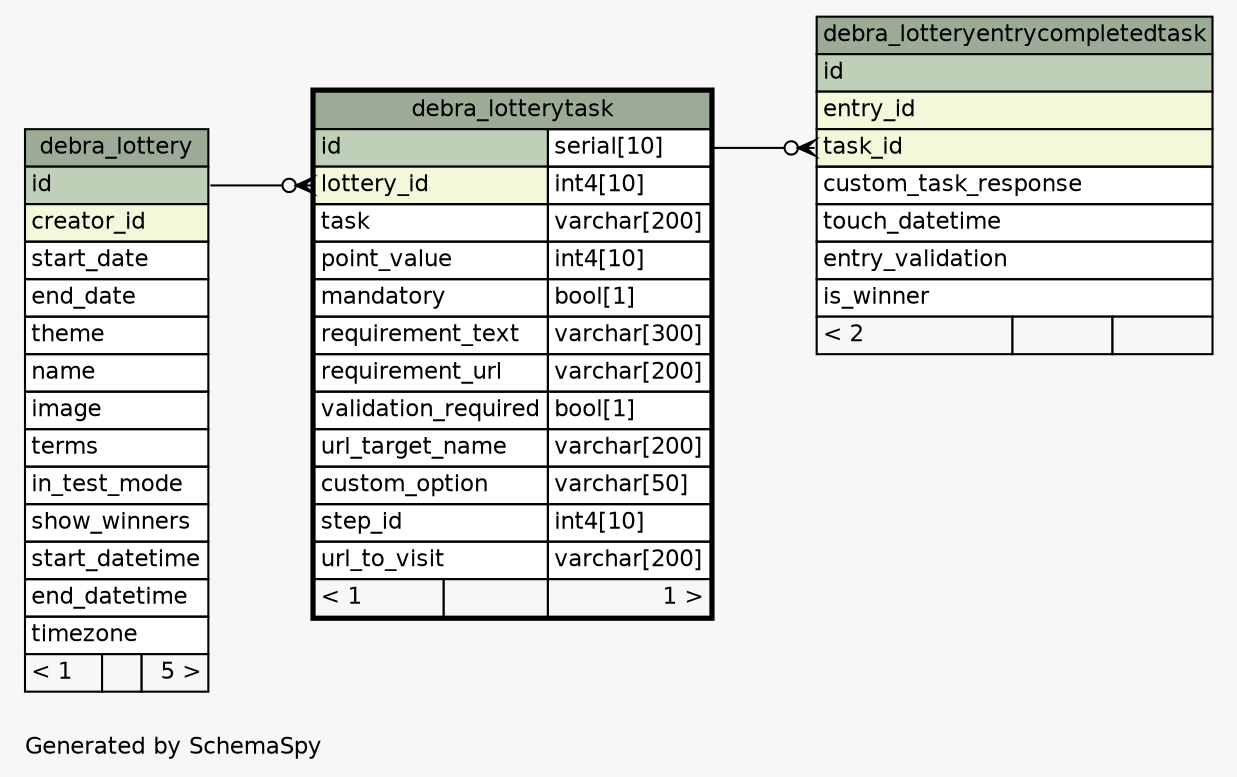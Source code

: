 // dot 2.36.0 on Linux 3.17.0-rc4-a1
// SchemaSpy rev 590
digraph "oneDegreeRelationshipsDiagram" {
  graph [
    rankdir="RL"
    bgcolor="#f7f7f7"
    label="\nGenerated by SchemaSpy"
    labeljust="l"
    nodesep="0.18"
    ranksep="0.46"
    fontname="Helvetica"
    fontsize="11"
  ];
  node [
    fontname="Helvetica"
    fontsize="11"
    shape="plaintext"
  ];
  edge [
    arrowsize="0.8"
  ];
  "debra_lotteryentrycompletedtask":"task_id":w -> "debra_lotterytask":"id.type":e [arrowhead=none dir=back arrowtail=crowodot];
  "debra_lotterytask":"lottery_id":w -> "debra_lottery":"id":e [arrowhead=none dir=back arrowtail=crowodot];
  "debra_lottery" [
    label=<
    <TABLE BORDER="0" CELLBORDER="1" CELLSPACING="0" BGCOLOR="#ffffff">
      <TR><TD COLSPAN="3" BGCOLOR="#9bab96" ALIGN="CENTER">debra_lottery</TD></TR>
      <TR><TD PORT="id" COLSPAN="3" BGCOLOR="#bed1b8" ALIGN="LEFT">id</TD></TR>
      <TR><TD PORT="creator_id" COLSPAN="3" BGCOLOR="#f4f7da" ALIGN="LEFT">creator_id</TD></TR>
      <TR><TD PORT="start_date" COLSPAN="3" ALIGN="LEFT">start_date</TD></TR>
      <TR><TD PORT="end_date" COLSPAN="3" ALIGN="LEFT">end_date</TD></TR>
      <TR><TD PORT="theme" COLSPAN="3" ALIGN="LEFT">theme</TD></TR>
      <TR><TD PORT="name" COLSPAN="3" ALIGN="LEFT">name</TD></TR>
      <TR><TD PORT="image" COLSPAN="3" ALIGN="LEFT">image</TD></TR>
      <TR><TD PORT="terms" COLSPAN="3" ALIGN="LEFT">terms</TD></TR>
      <TR><TD PORT="in_test_mode" COLSPAN="3" ALIGN="LEFT">in_test_mode</TD></TR>
      <TR><TD PORT="show_winners" COLSPAN="3" ALIGN="LEFT">show_winners</TD></TR>
      <TR><TD PORT="start_datetime" COLSPAN="3" ALIGN="LEFT">start_datetime</TD></TR>
      <TR><TD PORT="end_datetime" COLSPAN="3" ALIGN="LEFT">end_datetime</TD></TR>
      <TR><TD PORT="timezone" COLSPAN="3" ALIGN="LEFT">timezone</TD></TR>
      <TR><TD ALIGN="LEFT" BGCOLOR="#f7f7f7">&lt; 1</TD><TD ALIGN="RIGHT" BGCOLOR="#f7f7f7">  </TD><TD ALIGN="RIGHT" BGCOLOR="#f7f7f7">5 &gt;</TD></TR>
    </TABLE>>
    URL="debra_lottery.html"
    tooltip="debra_lottery"
  ];
  "debra_lotteryentrycompletedtask" [
    label=<
    <TABLE BORDER="0" CELLBORDER="1" CELLSPACING="0" BGCOLOR="#ffffff">
      <TR><TD COLSPAN="3" BGCOLOR="#9bab96" ALIGN="CENTER">debra_lotteryentrycompletedtask</TD></TR>
      <TR><TD PORT="id" COLSPAN="3" BGCOLOR="#bed1b8" ALIGN="LEFT">id</TD></TR>
      <TR><TD PORT="entry_id" COLSPAN="3" BGCOLOR="#f4f7da" ALIGN="LEFT">entry_id</TD></TR>
      <TR><TD PORT="task_id" COLSPAN="3" BGCOLOR="#f4f7da" ALIGN="LEFT">task_id</TD></TR>
      <TR><TD PORT="custom_task_response" COLSPAN="3" ALIGN="LEFT">custom_task_response</TD></TR>
      <TR><TD PORT="touch_datetime" COLSPAN="3" ALIGN="LEFT">touch_datetime</TD></TR>
      <TR><TD PORT="entry_validation" COLSPAN="3" ALIGN="LEFT">entry_validation</TD></TR>
      <TR><TD PORT="is_winner" COLSPAN="3" ALIGN="LEFT">is_winner</TD></TR>
      <TR><TD ALIGN="LEFT" BGCOLOR="#f7f7f7">&lt; 2</TD><TD ALIGN="RIGHT" BGCOLOR="#f7f7f7">  </TD><TD ALIGN="RIGHT" BGCOLOR="#f7f7f7">  </TD></TR>
    </TABLE>>
    URL="debra_lotteryentrycompletedtask.html"
    tooltip="debra_lotteryentrycompletedtask"
  ];
  "debra_lotterytask" [
    label=<
    <TABLE BORDER="2" CELLBORDER="1" CELLSPACING="0" BGCOLOR="#ffffff">
      <TR><TD COLSPAN="3" BGCOLOR="#9bab96" ALIGN="CENTER">debra_lotterytask</TD></TR>
      <TR><TD PORT="id" COLSPAN="2" BGCOLOR="#bed1b8" ALIGN="LEFT">id</TD><TD PORT="id.type" ALIGN="LEFT">serial[10]</TD></TR>
      <TR><TD PORT="lottery_id" COLSPAN="2" BGCOLOR="#f4f7da" ALIGN="LEFT">lottery_id</TD><TD PORT="lottery_id.type" ALIGN="LEFT">int4[10]</TD></TR>
      <TR><TD PORT="task" COLSPAN="2" ALIGN="LEFT">task</TD><TD PORT="task.type" ALIGN="LEFT">varchar[200]</TD></TR>
      <TR><TD PORT="point_value" COLSPAN="2" ALIGN="LEFT">point_value</TD><TD PORT="point_value.type" ALIGN="LEFT">int4[10]</TD></TR>
      <TR><TD PORT="mandatory" COLSPAN="2" ALIGN="LEFT">mandatory</TD><TD PORT="mandatory.type" ALIGN="LEFT">bool[1]</TD></TR>
      <TR><TD PORT="requirement_text" COLSPAN="2" ALIGN="LEFT">requirement_text</TD><TD PORT="requirement_text.type" ALIGN="LEFT">varchar[300]</TD></TR>
      <TR><TD PORT="requirement_url" COLSPAN="2" ALIGN="LEFT">requirement_url</TD><TD PORT="requirement_url.type" ALIGN="LEFT">varchar[200]</TD></TR>
      <TR><TD PORT="validation_required" COLSPAN="2" ALIGN="LEFT">validation_required</TD><TD PORT="validation_required.type" ALIGN="LEFT">bool[1]</TD></TR>
      <TR><TD PORT="url_target_name" COLSPAN="2" ALIGN="LEFT">url_target_name</TD><TD PORT="url_target_name.type" ALIGN="LEFT">varchar[200]</TD></TR>
      <TR><TD PORT="custom_option" COLSPAN="2" ALIGN="LEFT">custom_option</TD><TD PORT="custom_option.type" ALIGN="LEFT">varchar[50]</TD></TR>
      <TR><TD PORT="step_id" COLSPAN="2" ALIGN="LEFT">step_id</TD><TD PORT="step_id.type" ALIGN="LEFT">int4[10]</TD></TR>
      <TR><TD PORT="url_to_visit" COLSPAN="2" ALIGN="LEFT">url_to_visit</TD><TD PORT="url_to_visit.type" ALIGN="LEFT">varchar[200]</TD></TR>
      <TR><TD ALIGN="LEFT" BGCOLOR="#f7f7f7">&lt; 1</TD><TD ALIGN="RIGHT" BGCOLOR="#f7f7f7">  </TD><TD ALIGN="RIGHT" BGCOLOR="#f7f7f7">1 &gt;</TD></TR>
    </TABLE>>
    URL="debra_lotterytask.html"
    tooltip="debra_lotterytask"
  ];
}
